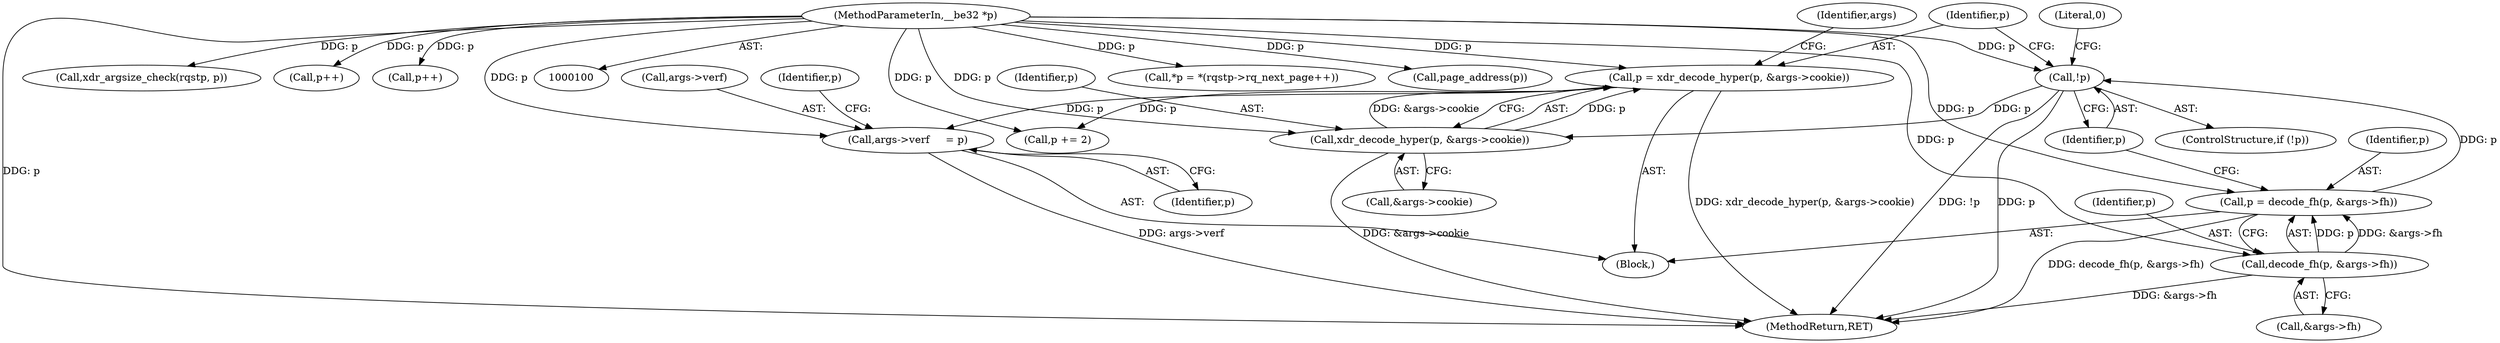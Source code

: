 digraph "0_linux_c70422f760c120480fee4de6c38804c72aa26bc1_7@pointer" {
"1000132" [label="(Call,args->verf     = p)"];
"1000124" [label="(Call,p = xdr_decode_hyper(p, &args->cookie))"];
"1000126" [label="(Call,xdr_decode_hyper(p, &args->cookie))"];
"1000120" [label="(Call,!p)"];
"1000111" [label="(Call,p = decode_fh(p, &args->fh))"];
"1000113" [label="(Call,decode_fh(p, &args->fh))"];
"1000102" [label="(MethodParameterIn,__be32 *p)"];
"1000111" [label="(Call,p = decode_fh(p, &args->fh))"];
"1000113" [label="(Call,decode_fh(p, &args->fh))"];
"1000119" [label="(ControlStructure,if (!p))"];
"1000114" [label="(Identifier,p)"];
"1000132" [label="(Call,args->verf     = p)"];
"1000125" [label="(Identifier,p)"];
"1000120" [label="(Call,!p)"];
"1000134" [label="(Identifier,args)"];
"1000115" [label="(Call,&args->fh)"];
"1000104" [label="(Block,)"];
"1000173" [label="(Call,*p = *(rqstp->rq_next_page++))"];
"1000102" [label="(MethodParameterIn,__be32 *p)"];
"1000189" [label="(Call,page_address(p))"];
"1000126" [label="(Call,xdr_decode_hyper(p, &args->cookie))"];
"1000198" [label="(MethodReturn,RET)"];
"1000124" [label="(Call,p = xdr_decode_hyper(p, &args->cookie))"];
"1000128" [label="(Call,&args->cookie)"];
"1000136" [label="(Identifier,p)"];
"1000123" [label="(Literal,0)"];
"1000133" [label="(Call,args->verf)"];
"1000138" [label="(Identifier,p)"];
"1000127" [label="(Identifier,p)"];
"1000112" [label="(Identifier,p)"];
"1000121" [label="(Identifier,p)"];
"1000137" [label="(Call,p += 2)"];
"1000195" [label="(Call,xdr_argsize_check(rqstp, p))"];
"1000146" [label="(Call,p++)"];
"1000154" [label="(Call,p++)"];
"1000132" -> "1000104"  [label="AST: "];
"1000132" -> "1000136"  [label="CFG: "];
"1000133" -> "1000132"  [label="AST: "];
"1000136" -> "1000132"  [label="AST: "];
"1000138" -> "1000132"  [label="CFG: "];
"1000132" -> "1000198"  [label="DDG: args->verf"];
"1000124" -> "1000132"  [label="DDG: p"];
"1000102" -> "1000132"  [label="DDG: p"];
"1000124" -> "1000104"  [label="AST: "];
"1000124" -> "1000126"  [label="CFG: "];
"1000125" -> "1000124"  [label="AST: "];
"1000126" -> "1000124"  [label="AST: "];
"1000134" -> "1000124"  [label="CFG: "];
"1000124" -> "1000198"  [label="DDG: xdr_decode_hyper(p, &args->cookie)"];
"1000126" -> "1000124"  [label="DDG: p"];
"1000126" -> "1000124"  [label="DDG: &args->cookie"];
"1000102" -> "1000124"  [label="DDG: p"];
"1000124" -> "1000137"  [label="DDG: p"];
"1000126" -> "1000128"  [label="CFG: "];
"1000127" -> "1000126"  [label="AST: "];
"1000128" -> "1000126"  [label="AST: "];
"1000126" -> "1000198"  [label="DDG: &args->cookie"];
"1000120" -> "1000126"  [label="DDG: p"];
"1000102" -> "1000126"  [label="DDG: p"];
"1000120" -> "1000119"  [label="AST: "];
"1000120" -> "1000121"  [label="CFG: "];
"1000121" -> "1000120"  [label="AST: "];
"1000123" -> "1000120"  [label="CFG: "];
"1000125" -> "1000120"  [label="CFG: "];
"1000120" -> "1000198"  [label="DDG: p"];
"1000120" -> "1000198"  [label="DDG: !p"];
"1000111" -> "1000120"  [label="DDG: p"];
"1000102" -> "1000120"  [label="DDG: p"];
"1000111" -> "1000104"  [label="AST: "];
"1000111" -> "1000113"  [label="CFG: "];
"1000112" -> "1000111"  [label="AST: "];
"1000113" -> "1000111"  [label="AST: "];
"1000121" -> "1000111"  [label="CFG: "];
"1000111" -> "1000198"  [label="DDG: decode_fh(p, &args->fh)"];
"1000113" -> "1000111"  [label="DDG: p"];
"1000113" -> "1000111"  [label="DDG: &args->fh"];
"1000102" -> "1000111"  [label="DDG: p"];
"1000113" -> "1000115"  [label="CFG: "];
"1000114" -> "1000113"  [label="AST: "];
"1000115" -> "1000113"  [label="AST: "];
"1000113" -> "1000198"  [label="DDG: &args->fh"];
"1000102" -> "1000113"  [label="DDG: p"];
"1000102" -> "1000100"  [label="AST: "];
"1000102" -> "1000198"  [label="DDG: p"];
"1000102" -> "1000137"  [label="DDG: p"];
"1000102" -> "1000146"  [label="DDG: p"];
"1000102" -> "1000154"  [label="DDG: p"];
"1000102" -> "1000173"  [label="DDG: p"];
"1000102" -> "1000189"  [label="DDG: p"];
"1000102" -> "1000195"  [label="DDG: p"];
}
